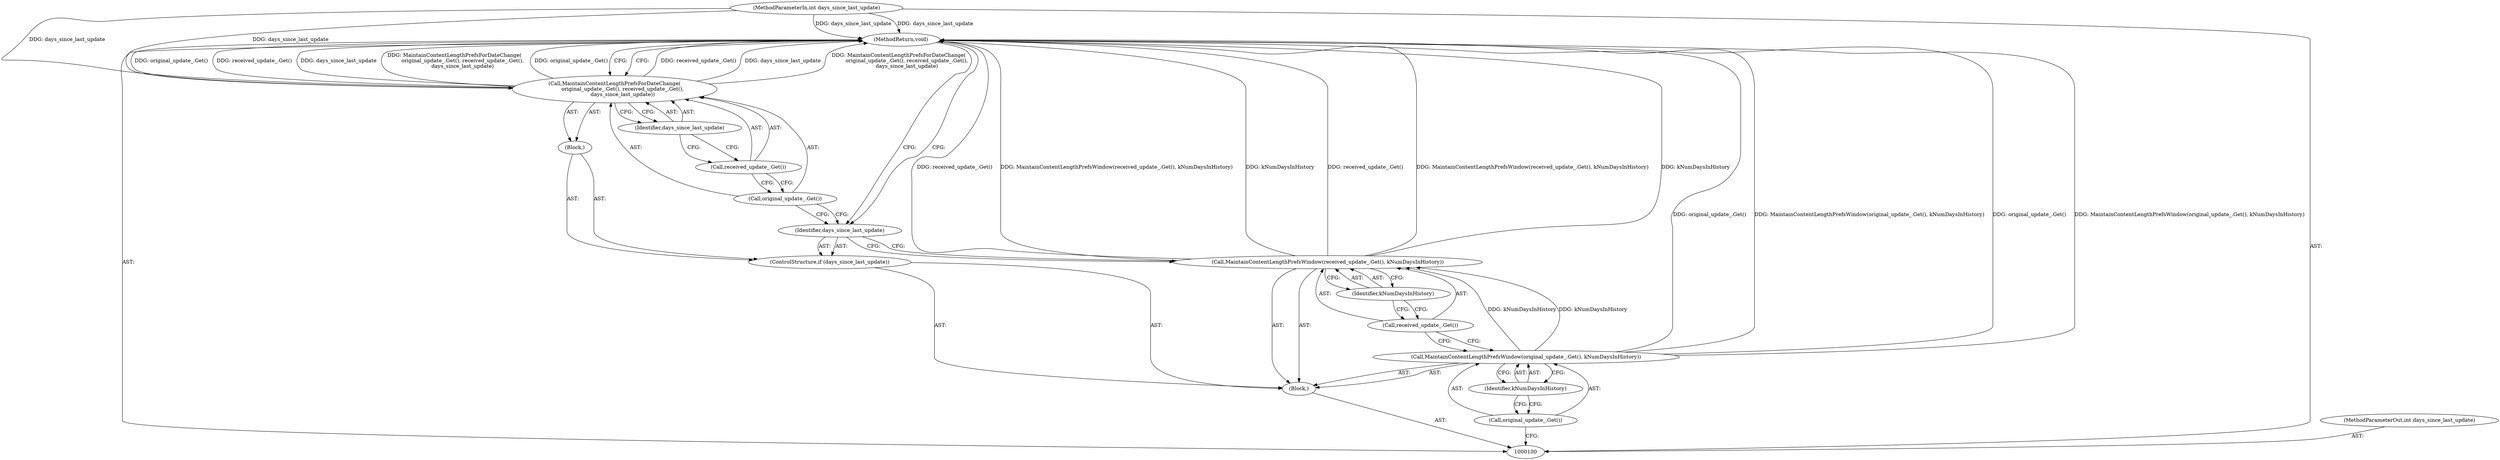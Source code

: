 digraph "1_Chrome_828eab2216a765dea92575c290421c115b8ad028_8" {
"1000101" [label="(MethodParameterIn,int days_since_last_update)"];
"1000138" [label="(MethodParameterOut,int days_since_last_update)"];
"1000116" [label="(MethodReturn,void)"];
"1000102" [label="(Block,)"];
"1000104" [label="(Call,original_update_.Get())"];
"1000103" [label="(Call,MaintainContentLengthPrefsWindow(original_update_.Get(), kNumDaysInHistory))"];
"1000105" [label="(Identifier,kNumDaysInHistory)"];
"1000107" [label="(Call,received_update_.Get())"];
"1000106" [label="(Call,MaintainContentLengthPrefsWindow(received_update_.Get(), kNumDaysInHistory))"];
"1000108" [label="(Identifier,kNumDaysInHistory)"];
"1000111" [label="(Block,)"];
"1000109" [label="(ControlStructure,if (days_since_last_update))"];
"1000110" [label="(Identifier,days_since_last_update)"];
"1000112" [label="(Call,MaintainContentLengthPrefsForDateChange(\n          original_update_.Get(), received_update_.Get(),\n          days_since_last_update))"];
"1000113" [label="(Call,original_update_.Get())"];
"1000114" [label="(Call,received_update_.Get())"];
"1000115" [label="(Identifier,days_since_last_update)"];
"1000101" -> "1000100"  [label="AST: "];
"1000101" -> "1000116"  [label="DDG: days_since_last_update"];
"1000101" -> "1000112"  [label="DDG: days_since_last_update"];
"1000138" -> "1000100"  [label="AST: "];
"1000116" -> "1000100"  [label="AST: "];
"1000116" -> "1000112"  [label="CFG: "];
"1000116" -> "1000110"  [label="CFG: "];
"1000106" -> "1000116"  [label="DDG: kNumDaysInHistory"];
"1000106" -> "1000116"  [label="DDG: received_update_.Get()"];
"1000106" -> "1000116"  [label="DDG: MaintainContentLengthPrefsWindow(received_update_.Get(), kNumDaysInHistory)"];
"1000103" -> "1000116"  [label="DDG: original_update_.Get()"];
"1000103" -> "1000116"  [label="DDG: MaintainContentLengthPrefsWindow(original_update_.Get(), kNumDaysInHistory)"];
"1000112" -> "1000116"  [label="DDG: received_update_.Get()"];
"1000112" -> "1000116"  [label="DDG: days_since_last_update"];
"1000112" -> "1000116"  [label="DDG: MaintainContentLengthPrefsForDateChange(\n          original_update_.Get(), received_update_.Get(),\n          days_since_last_update)"];
"1000112" -> "1000116"  [label="DDG: original_update_.Get()"];
"1000101" -> "1000116"  [label="DDG: days_since_last_update"];
"1000102" -> "1000100"  [label="AST: "];
"1000103" -> "1000102"  [label="AST: "];
"1000106" -> "1000102"  [label="AST: "];
"1000109" -> "1000102"  [label="AST: "];
"1000104" -> "1000103"  [label="AST: "];
"1000104" -> "1000100"  [label="CFG: "];
"1000105" -> "1000104"  [label="CFG: "];
"1000103" -> "1000102"  [label="AST: "];
"1000103" -> "1000105"  [label="CFG: "];
"1000104" -> "1000103"  [label="AST: "];
"1000105" -> "1000103"  [label="AST: "];
"1000107" -> "1000103"  [label="CFG: "];
"1000103" -> "1000116"  [label="DDG: original_update_.Get()"];
"1000103" -> "1000116"  [label="DDG: MaintainContentLengthPrefsWindow(original_update_.Get(), kNumDaysInHistory)"];
"1000103" -> "1000106"  [label="DDG: kNumDaysInHistory"];
"1000105" -> "1000103"  [label="AST: "];
"1000105" -> "1000104"  [label="CFG: "];
"1000103" -> "1000105"  [label="CFG: "];
"1000107" -> "1000106"  [label="AST: "];
"1000107" -> "1000103"  [label="CFG: "];
"1000108" -> "1000107"  [label="CFG: "];
"1000106" -> "1000102"  [label="AST: "];
"1000106" -> "1000108"  [label="CFG: "];
"1000107" -> "1000106"  [label="AST: "];
"1000108" -> "1000106"  [label="AST: "];
"1000110" -> "1000106"  [label="CFG: "];
"1000106" -> "1000116"  [label="DDG: kNumDaysInHistory"];
"1000106" -> "1000116"  [label="DDG: received_update_.Get()"];
"1000106" -> "1000116"  [label="DDG: MaintainContentLengthPrefsWindow(received_update_.Get(), kNumDaysInHistory)"];
"1000103" -> "1000106"  [label="DDG: kNumDaysInHistory"];
"1000108" -> "1000106"  [label="AST: "];
"1000108" -> "1000107"  [label="CFG: "];
"1000106" -> "1000108"  [label="CFG: "];
"1000111" -> "1000109"  [label="AST: "];
"1000112" -> "1000111"  [label="AST: "];
"1000109" -> "1000102"  [label="AST: "];
"1000110" -> "1000109"  [label="AST: "];
"1000111" -> "1000109"  [label="AST: "];
"1000110" -> "1000109"  [label="AST: "];
"1000110" -> "1000106"  [label="CFG: "];
"1000113" -> "1000110"  [label="CFG: "];
"1000116" -> "1000110"  [label="CFG: "];
"1000112" -> "1000111"  [label="AST: "];
"1000112" -> "1000115"  [label="CFG: "];
"1000113" -> "1000112"  [label="AST: "];
"1000114" -> "1000112"  [label="AST: "];
"1000115" -> "1000112"  [label="AST: "];
"1000116" -> "1000112"  [label="CFG: "];
"1000112" -> "1000116"  [label="DDG: received_update_.Get()"];
"1000112" -> "1000116"  [label="DDG: days_since_last_update"];
"1000112" -> "1000116"  [label="DDG: MaintainContentLengthPrefsForDateChange(\n          original_update_.Get(), received_update_.Get(),\n          days_since_last_update)"];
"1000112" -> "1000116"  [label="DDG: original_update_.Get()"];
"1000101" -> "1000112"  [label="DDG: days_since_last_update"];
"1000113" -> "1000112"  [label="AST: "];
"1000113" -> "1000110"  [label="CFG: "];
"1000114" -> "1000113"  [label="CFG: "];
"1000114" -> "1000112"  [label="AST: "];
"1000114" -> "1000113"  [label="CFG: "];
"1000115" -> "1000114"  [label="CFG: "];
"1000115" -> "1000112"  [label="AST: "];
"1000115" -> "1000114"  [label="CFG: "];
"1000112" -> "1000115"  [label="CFG: "];
}
